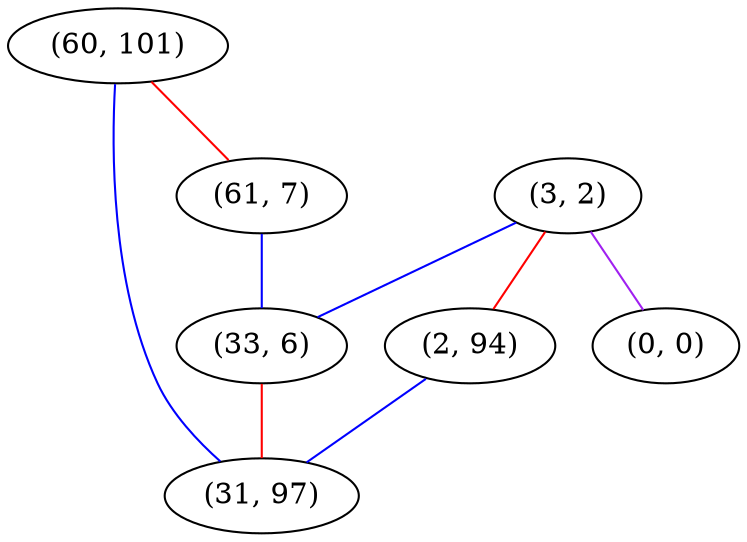 graph "" {
"(60, 101)";
"(3, 2)";
"(61, 7)";
"(2, 94)";
"(0, 0)";
"(33, 6)";
"(31, 97)";
"(60, 101)" -- "(61, 7)"  [color=red, key=0, weight=1];
"(60, 101)" -- "(31, 97)"  [color=blue, key=0, weight=3];
"(3, 2)" -- "(2, 94)"  [color=red, key=0, weight=1];
"(3, 2)" -- "(33, 6)"  [color=blue, key=0, weight=3];
"(3, 2)" -- "(0, 0)"  [color=purple, key=0, weight=4];
"(61, 7)" -- "(33, 6)"  [color=blue, key=0, weight=3];
"(2, 94)" -- "(31, 97)"  [color=blue, key=0, weight=3];
"(33, 6)" -- "(31, 97)"  [color=red, key=0, weight=1];
}
